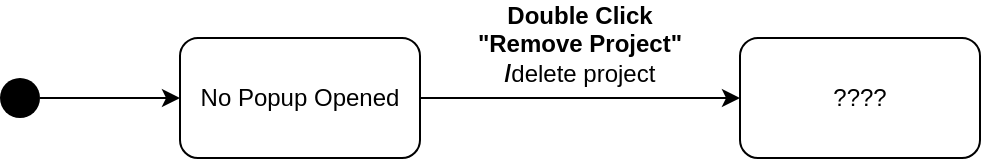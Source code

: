 <mxfile>
    <diagram id="UKUQcC6u127f-NVBpYaK" name="Page-1">
        <mxGraphModel dx="771" dy="1678" grid="1" gridSize="10" guides="1" tooltips="1" connect="1" arrows="1" fold="1" page="1" pageScale="1" pageWidth="850" pageHeight="1100" math="0" shadow="0">
            <root>
                <mxCell id="0"/>
                <mxCell id="1" parent="0"/>
                <mxCell id="7" style="edgeStyle=none;html=1;exitX=1;exitY=0.5;exitDx=0;exitDy=0;" edge="1" parent="1" source="2" target="5">
                    <mxGeometry relative="1" as="geometry"/>
                </mxCell>
                <mxCell id="2" value="No Popup Opened" style="rounded=1;whiteSpace=wrap;html=1;" vertex="1" parent="1">
                    <mxGeometry x="140" y="-420" width="120" height="60" as="geometry"/>
                </mxCell>
                <mxCell id="3" style="edgeStyle=none;html=1;fontSize=12;" edge="1" parent="1" source="4" target="2">
                    <mxGeometry relative="1" as="geometry">
                        <mxPoint x="190" y="-390.0" as="targetPoint"/>
                    </mxGeometry>
                </mxCell>
                <mxCell id="4" value="" style="ellipse;fillColor=#000000;strokeColor=none;" vertex="1" parent="1">
                    <mxGeometry x="50" y="-400" width="20" height="20" as="geometry"/>
                </mxCell>
                <mxCell id="5" value="????" style="rounded=1;whiteSpace=wrap;html=1;" vertex="1" parent="1">
                    <mxGeometry x="420" y="-420" width="120" height="60" as="geometry"/>
                </mxCell>
                <mxCell id="6" value="&lt;div&gt;&lt;b&gt;Double Click &quot;Remove Project&quot;&lt;/b&gt;&lt;/div&gt;&lt;div&gt;&lt;b&gt;/&lt;/b&gt;delete project&lt;/div&gt;" style="text;html=1;strokeColor=none;fillColor=none;align=center;verticalAlign=middle;whiteSpace=wrap;rounded=0;fontSize=12;" vertex="1" parent="1">
                    <mxGeometry x="280" y="-432" width="120" height="30" as="geometry"/>
                </mxCell>
            </root>
        </mxGraphModel>
    </diagram>
</mxfile>
